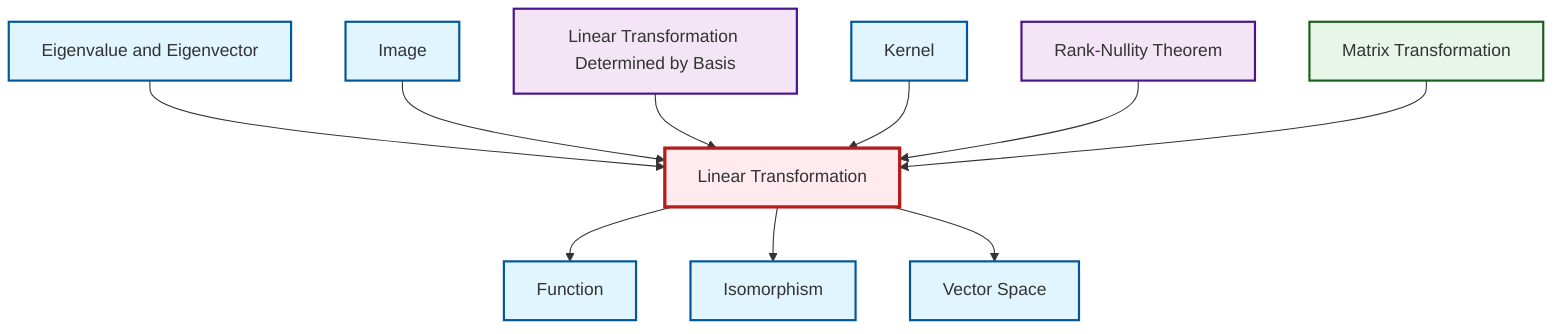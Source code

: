 graph TD
    classDef definition fill:#e1f5fe,stroke:#01579b,stroke-width:2px
    classDef theorem fill:#f3e5f5,stroke:#4a148c,stroke-width:2px
    classDef axiom fill:#fff3e0,stroke:#e65100,stroke-width:2px
    classDef example fill:#e8f5e9,stroke:#1b5e20,stroke-width:2px
    classDef current fill:#ffebee,stroke:#b71c1c,stroke-width:3px
    ex-matrix-transformation["Matrix Transformation"]:::example
    thm-linear-transformation-basis["Linear Transformation Determined by Basis"]:::theorem
    def-linear-transformation["Linear Transformation"]:::definition
    def-eigenvalue-eigenvector["Eigenvalue and Eigenvector"]:::definition
    def-vector-space["Vector Space"]:::definition
    thm-rank-nullity["Rank-Nullity Theorem"]:::theorem
    def-function["Function"]:::definition
    def-isomorphism["Isomorphism"]:::definition
    def-image["Image"]:::definition
    def-kernel["Kernel"]:::definition
    def-linear-transformation --> def-function
    def-linear-transformation --> def-isomorphism
    def-linear-transformation --> def-vector-space
    def-eigenvalue-eigenvector --> def-linear-transformation
    def-image --> def-linear-transformation
    thm-linear-transformation-basis --> def-linear-transformation
    def-kernel --> def-linear-transformation
    thm-rank-nullity --> def-linear-transformation
    ex-matrix-transformation --> def-linear-transformation
    class def-linear-transformation current